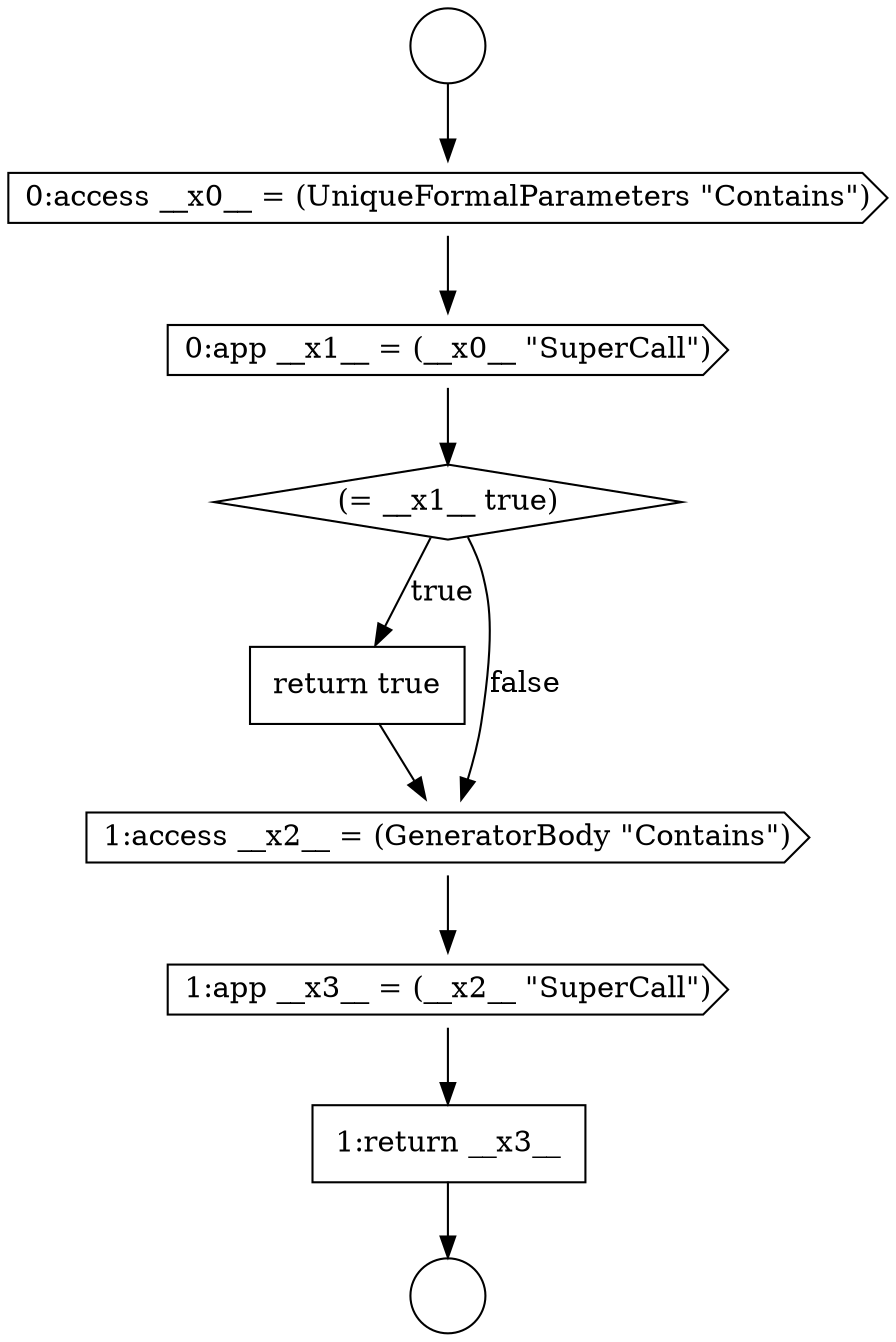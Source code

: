 digraph {
  node8398 [shape=circle label=" " color="black" fillcolor="white" style=filled]
  node8402 [shape=diamond, label=<<font color="black">(= __x1__ true)</font>> color="black" fillcolor="white" style=filled]
  node8406 [shape=none, margin=0, label=<<font color="black">
    <table border="0" cellborder="1" cellspacing="0" cellpadding="10">
      <tr><td align="left">1:return __x3__</td></tr>
    </table>
  </font>> color="black" fillcolor="white" style=filled]
  node8403 [shape=none, margin=0, label=<<font color="black">
    <table border="0" cellborder="1" cellspacing="0" cellpadding="10">
      <tr><td align="left">return true</td></tr>
    </table>
  </font>> color="black" fillcolor="white" style=filled]
  node8404 [shape=cds, label=<<font color="black">1:access __x2__ = (GeneratorBody &quot;Contains&quot;)</font>> color="black" fillcolor="white" style=filled]
  node8401 [shape=cds, label=<<font color="black">0:app __x1__ = (__x0__ &quot;SuperCall&quot;)</font>> color="black" fillcolor="white" style=filled]
  node8399 [shape=circle label=" " color="black" fillcolor="white" style=filled]
  node8400 [shape=cds, label=<<font color="black">0:access __x0__ = (UniqueFormalParameters &quot;Contains&quot;)</font>> color="black" fillcolor="white" style=filled]
  node8405 [shape=cds, label=<<font color="black">1:app __x3__ = (__x2__ &quot;SuperCall&quot;)</font>> color="black" fillcolor="white" style=filled]
  node8400 -> node8401 [ color="black"]
  node8405 -> node8406 [ color="black"]
  node8402 -> node8403 [label=<<font color="black">true</font>> color="black"]
  node8402 -> node8404 [label=<<font color="black">false</font>> color="black"]
  node8406 -> node8399 [ color="black"]
  node8404 -> node8405 [ color="black"]
  node8403 -> node8404 [ color="black"]
  node8398 -> node8400 [ color="black"]
  node8401 -> node8402 [ color="black"]
}
